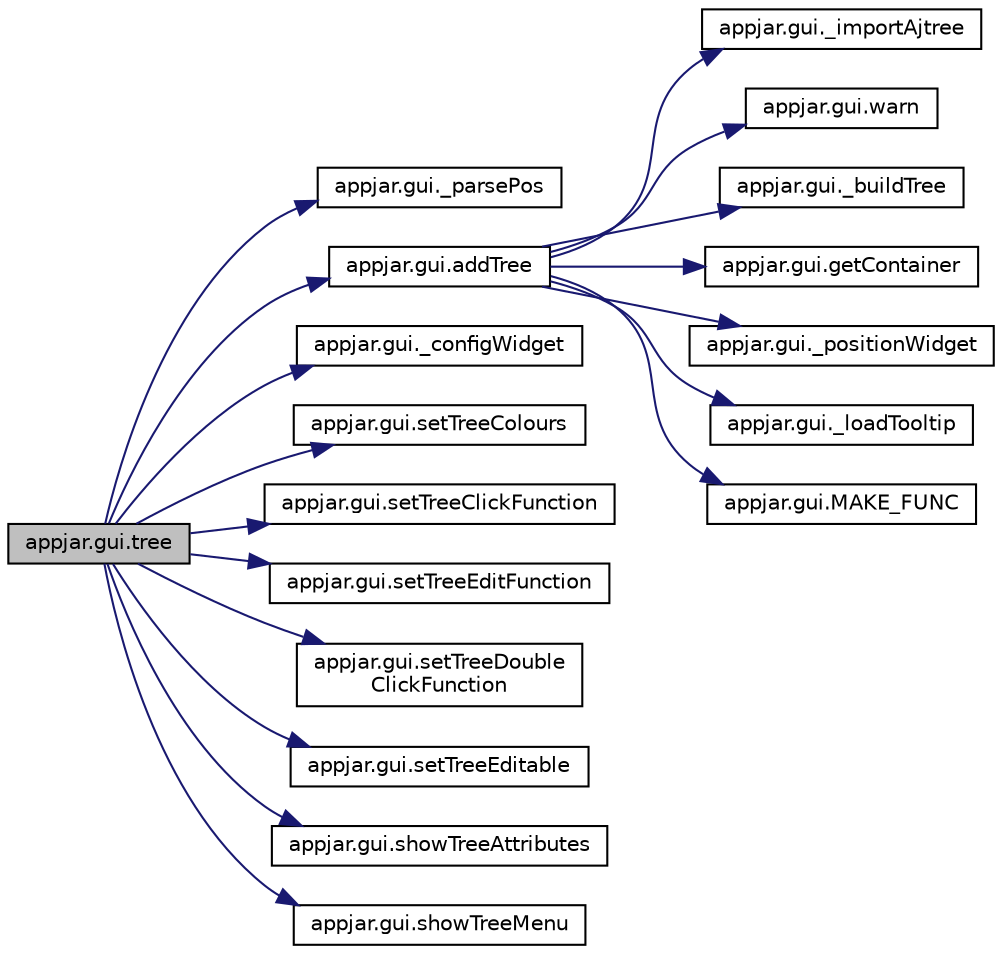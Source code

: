 digraph "appjar.gui.tree"
{
  edge [fontname="Helvetica",fontsize="10",labelfontname="Helvetica",labelfontsize="10"];
  node [fontname="Helvetica",fontsize="10",shape=record];
  rankdir="LR";
  Node2178 [label="appjar.gui.tree",height=0.2,width=0.4,color="black", fillcolor="grey75", style="filled", fontcolor="black"];
  Node2178 -> Node2179 [color="midnightblue",fontsize="10",style="solid",fontname="Helvetica"];
  Node2179 [label="appjar.gui._parsePos",height=0.2,width=0.4,color="black", fillcolor="white", style="filled",URL="$classappjar_1_1gui.html#a8174359ccd50269f6c9f63f00cbb9d7e",tooltip="FUNCTIONS for labels. "];
  Node2178 -> Node2180 [color="midnightblue",fontsize="10",style="solid",fontname="Helvetica"];
  Node2180 [label="appjar.gui.addTree",height=0.2,width=0.4,color="black", fillcolor="white", style="filled",URL="$classappjar_1_1gui.html#a9bec25f1a4a98f361eeadd875055f95d"];
  Node2180 -> Node2181 [color="midnightblue",fontsize="10",style="solid",fontname="Helvetica"];
  Node2181 [label="appjar.gui._importAjtree",height=0.2,width=0.4,color="black", fillcolor="white", style="filled",URL="$classappjar_1_1gui.html#a3cfa31a9ba600bfebd2fd2916fea349a"];
  Node2180 -> Node2182 [color="midnightblue",fontsize="10",style="solid",fontname="Helvetica"];
  Node2182 [label="appjar.gui.warn",height=0.2,width=0.4,color="black", fillcolor="white", style="filled",URL="$classappjar_1_1gui.html#a3ab0139430263b1913b4078cf34e7098"];
  Node2180 -> Node2183 [color="midnightblue",fontsize="10",style="solid",fontname="Helvetica"];
  Node2183 [label="appjar.gui._buildTree",height=0.2,width=0.4,color="black", fillcolor="white", style="filled",URL="$classappjar_1_1gui.html#a5ed59d49db9ac36d8f446f787d884cd8"];
  Node2180 -> Node2184 [color="midnightblue",fontsize="10",style="solid",fontname="Helvetica"];
  Node2184 [label="appjar.gui.getContainer",height=0.2,width=0.4,color="black", fillcolor="white", style="filled",URL="$classappjar_1_1gui.html#a2e8ea27bae5f6758257be218c8279b56"];
  Node2180 -> Node2185 [color="midnightblue",fontsize="10",style="solid",fontname="Helvetica"];
  Node2185 [label="appjar.gui._positionWidget",height=0.2,width=0.4,color="black", fillcolor="white", style="filled",URL="$classappjar_1_1gui.html#a073b1298767aeb92dd77b77cb6000e8c"];
  Node2180 -> Node2186 [color="midnightblue",fontsize="10",style="solid",fontname="Helvetica"];
  Node2186 [label="appjar.gui._loadTooltip",height=0.2,width=0.4,color="black", fillcolor="white", style="filled",URL="$classappjar_1_1gui.html#a20606522644e8b45150bba9513462350"];
  Node2180 -> Node2187 [color="midnightblue",fontsize="10",style="solid",fontname="Helvetica"];
  Node2187 [label="appjar.gui.MAKE_FUNC",height=0.2,width=0.4,color="black", fillcolor="white", style="filled",URL="$classappjar_1_1gui.html#a42aaf376a6c07c842b1b498948a9691a",tooltip="FUNCTION for managing commands. "];
  Node2178 -> Node2188 [color="midnightblue",fontsize="10",style="solid",fontname="Helvetica"];
  Node2188 [label="appjar.gui._configWidget",height=0.2,width=0.4,color="black", fillcolor="white", style="filled",URL="$classappjar_1_1gui.html#ac54e9af2a9e7a18f87f0ffafbd156353"];
  Node2178 -> Node2189 [color="midnightblue",fontsize="10",style="solid",fontname="Helvetica"];
  Node2189 [label="appjar.gui.setTreeColours",height=0.2,width=0.4,color="black", fillcolor="white", style="filled",URL="$classappjar_1_1gui.html#a685a14e15269e7be40efa7f562ee3a2f"];
  Node2178 -> Node2190 [color="midnightblue",fontsize="10",style="solid",fontname="Helvetica"];
  Node2190 [label="appjar.gui.setTreeClickFunction",height=0.2,width=0.4,color="black", fillcolor="white", style="filled",URL="$classappjar_1_1gui.html#a5e9f8eb81e07ae4de099052d01efef0e"];
  Node2178 -> Node2191 [color="midnightblue",fontsize="10",style="solid",fontname="Helvetica"];
  Node2191 [label="appjar.gui.setTreeEditFunction",height=0.2,width=0.4,color="black", fillcolor="white", style="filled",URL="$classappjar_1_1gui.html#a0ee986a3b128b249773c2475194f0716"];
  Node2178 -> Node2192 [color="midnightblue",fontsize="10",style="solid",fontname="Helvetica"];
  Node2192 [label="appjar.gui.setTreeDouble\lClickFunction",height=0.2,width=0.4,color="black", fillcolor="white", style="filled",URL="$classappjar_1_1gui.html#a8592e34a8ab6f9cca58abacc6d6dc2fb"];
  Node2178 -> Node2193 [color="midnightblue",fontsize="10",style="solid",fontname="Helvetica"];
  Node2193 [label="appjar.gui.setTreeEditable",height=0.2,width=0.4,color="black", fillcolor="white", style="filled",URL="$classappjar_1_1gui.html#aec8022f65cdc29272488b0841342b83e"];
  Node2178 -> Node2194 [color="midnightblue",fontsize="10",style="solid",fontname="Helvetica"];
  Node2194 [label="appjar.gui.showTreeAttributes",height=0.2,width=0.4,color="black", fillcolor="white", style="filled",URL="$classappjar_1_1gui.html#a80925a7915ca374badb132dbc3ffeaf0"];
  Node2178 -> Node2195 [color="midnightblue",fontsize="10",style="solid",fontname="Helvetica"];
  Node2195 [label="appjar.gui.showTreeMenu",height=0.2,width=0.4,color="black", fillcolor="white", style="filled",URL="$classappjar_1_1gui.html#abbc0d5c15e0d1099535d997d02975cc4"];
}
